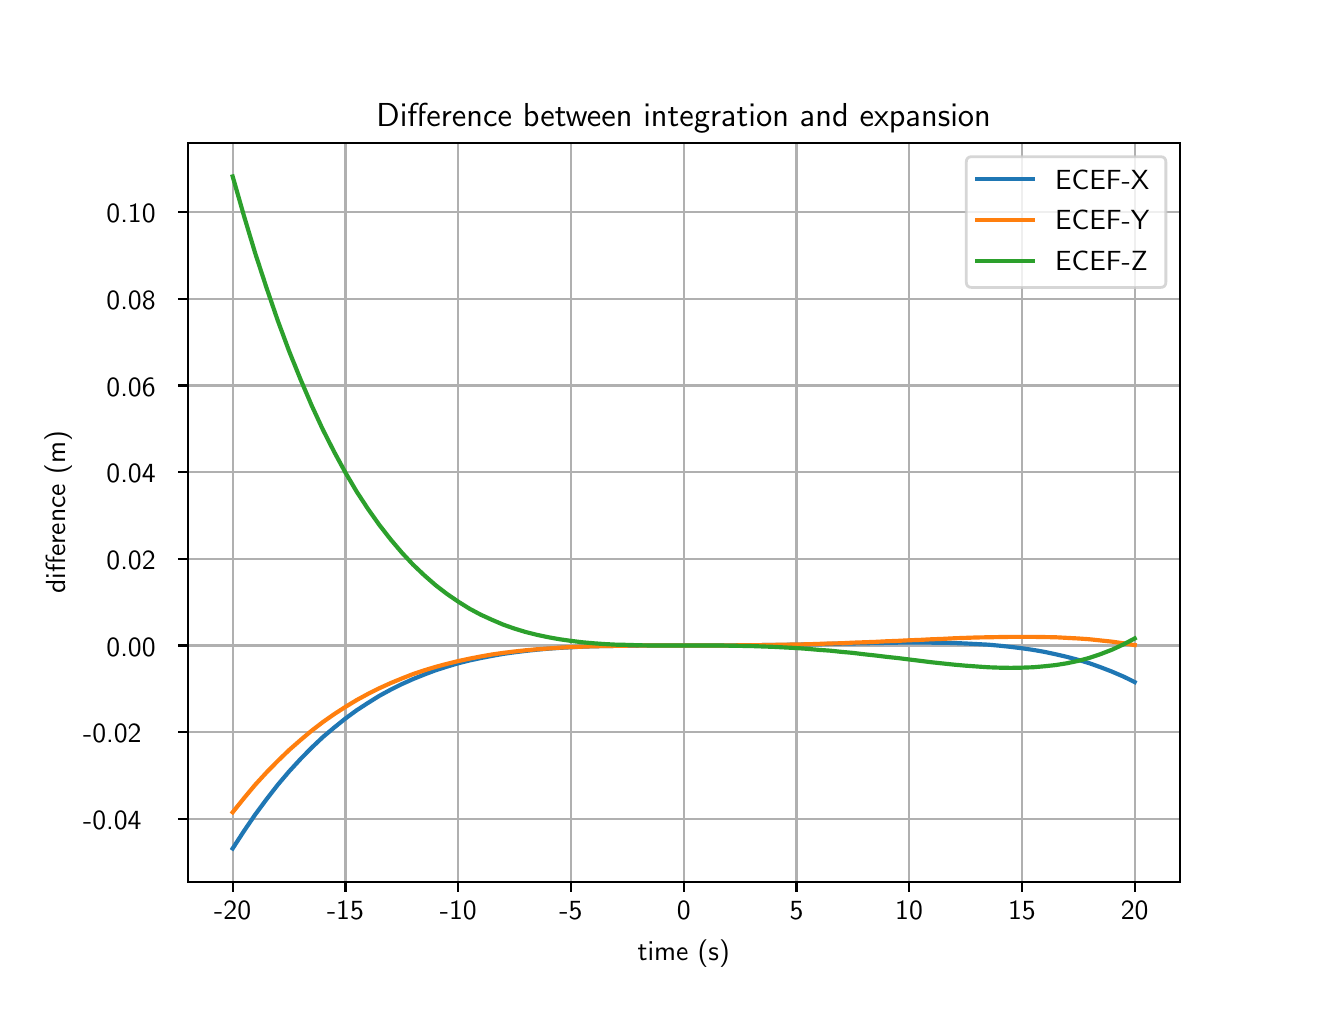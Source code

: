\begingroup%
\makeatletter%
\begin{pgfpicture}%
\pgfpathrectangle{\pgfpointorigin}{\pgfqpoint{6.4in}{4.8in}}%
\pgfusepath{use as bounding box, clip}%
\begin{pgfscope}%
\pgfsetbuttcap%
\pgfsetmiterjoin%
\definecolor{currentfill}{rgb}{1.0,1.0,1.0}%
\pgfsetfillcolor{currentfill}%
\pgfsetlinewidth{0.0pt}%
\definecolor{currentstroke}{rgb}{1.0,1.0,1.0}%
\pgfsetstrokecolor{currentstroke}%
\pgfsetdash{}{0pt}%
\pgfpathmoveto{\pgfqpoint{0.0in}{0.0in}}%
\pgfpathlineto{\pgfqpoint{6.4in}{0.0in}}%
\pgfpathlineto{\pgfqpoint{6.4in}{4.8in}}%
\pgfpathlineto{\pgfqpoint{0.0in}{4.8in}}%
\pgfpathclose%
\pgfusepath{fill}%
\end{pgfscope}%
\begin{pgfscope}%
\pgfsetbuttcap%
\pgfsetmiterjoin%
\definecolor{currentfill}{rgb}{1.0,1.0,1.0}%
\pgfsetfillcolor{currentfill}%
\pgfsetlinewidth{0.0pt}%
\definecolor{currentstroke}{rgb}{0.0,0.0,0.0}%
\pgfsetstrokecolor{currentstroke}%
\pgfsetstrokeopacity{0.0}%
\pgfsetdash{}{0pt}%
\pgfpathmoveto{\pgfqpoint{0.8in}{0.528in}}%
\pgfpathlineto{\pgfqpoint{5.76in}{0.528in}}%
\pgfpathlineto{\pgfqpoint{5.76in}{4.224in}}%
\pgfpathlineto{\pgfqpoint{0.8in}{4.224in}}%
\pgfpathclose%
\pgfusepath{fill}%
\end{pgfscope}%
\begin{pgfscope}%
\pgfpathrectangle{\pgfqpoint{0.8in}{0.528in}}{\pgfqpoint{4.96in}{3.696in}}%
\pgfusepath{clip}%
\pgfsetrectcap%
\pgfsetroundjoin%
\pgfsetlinewidth{0.803pt}%
\definecolor{currentstroke}{rgb}{0.69,0.69,0.69}%
\pgfsetstrokecolor{currentstroke}%
\pgfsetdash{}{0pt}%
\pgfpathmoveto{\pgfqpoint{1.025in}{0.528in}}%
\pgfpathlineto{\pgfqpoint{1.025in}{4.224in}}%
\pgfusepath{stroke}%
\end{pgfscope}%
\begin{pgfscope}%
\pgfsetbuttcap%
\pgfsetroundjoin%
\definecolor{currentfill}{rgb}{0.0,0.0,0.0}%
\pgfsetfillcolor{currentfill}%
\pgfsetlinewidth{0.803pt}%
\definecolor{currentstroke}{rgb}{0.0,0.0,0.0}%
\pgfsetstrokecolor{currentstroke}%
\pgfsetdash{}{0pt}%
\pgfsys@defobject{currentmarker}{\pgfqpoint{0.0in}{-0.049in}}{\pgfqpoint{0.0in}{0.0in}}{%
\pgfpathmoveto{\pgfqpoint{0.0in}{0.0in}}%
\pgfpathlineto{\pgfqpoint{0.0in}{-0.049in}}%
\pgfusepath{stroke,fill}%
}%
\begin{pgfscope}%
\pgfsys@transformshift{1.025in}{0.528in}%
\pgfsys@useobject{currentmarker}{}%
\end{pgfscope}%
\end{pgfscope}%
\begin{pgfscope}%
\definecolor{textcolor}{rgb}{0.0,0.0,0.0}%
\pgfsetstrokecolor{textcolor}%
\pgfsetfillcolor{textcolor}%
\pgftext[x=1.025in,y=0.431in,,top]{\color{textcolor}\sffamily\fontsize{10.0}{12.0}\selectfont −20}%
\end{pgfscope}%
\begin{pgfscope}%
\pgfpathrectangle{\pgfqpoint{0.8in}{0.528in}}{\pgfqpoint{4.96in}{3.696in}}%
\pgfusepath{clip}%
\pgfsetrectcap%
\pgfsetroundjoin%
\pgfsetlinewidth{0.803pt}%
\definecolor{currentstroke}{rgb}{0.69,0.69,0.69}%
\pgfsetstrokecolor{currentstroke}%
\pgfsetdash{}{0pt}%
\pgfpathmoveto{\pgfqpoint{1.589in}{0.528in}}%
\pgfpathlineto{\pgfqpoint{1.589in}{4.224in}}%
\pgfusepath{stroke}%
\end{pgfscope}%
\begin{pgfscope}%
\pgfsetbuttcap%
\pgfsetroundjoin%
\definecolor{currentfill}{rgb}{0.0,0.0,0.0}%
\pgfsetfillcolor{currentfill}%
\pgfsetlinewidth{0.803pt}%
\definecolor{currentstroke}{rgb}{0.0,0.0,0.0}%
\pgfsetstrokecolor{currentstroke}%
\pgfsetdash{}{0pt}%
\pgfsys@defobject{currentmarker}{\pgfqpoint{0.0in}{-0.049in}}{\pgfqpoint{0.0in}{0.0in}}{%
\pgfpathmoveto{\pgfqpoint{0.0in}{0.0in}}%
\pgfpathlineto{\pgfqpoint{0.0in}{-0.049in}}%
\pgfusepath{stroke,fill}%
}%
\begin{pgfscope}%
\pgfsys@transformshift{1.589in}{0.528in}%
\pgfsys@useobject{currentmarker}{}%
\end{pgfscope}%
\end{pgfscope}%
\begin{pgfscope}%
\definecolor{textcolor}{rgb}{0.0,0.0,0.0}%
\pgfsetstrokecolor{textcolor}%
\pgfsetfillcolor{textcolor}%
\pgftext[x=1.589in,y=0.431in,,top]{\color{textcolor}\sffamily\fontsize{10.0}{12.0}\selectfont −15}%
\end{pgfscope}%
\begin{pgfscope}%
\pgfpathrectangle{\pgfqpoint{0.8in}{0.528in}}{\pgfqpoint{4.96in}{3.696in}}%
\pgfusepath{clip}%
\pgfsetrectcap%
\pgfsetroundjoin%
\pgfsetlinewidth{0.803pt}%
\definecolor{currentstroke}{rgb}{0.69,0.69,0.69}%
\pgfsetstrokecolor{currentstroke}%
\pgfsetdash{}{0pt}%
\pgfpathmoveto{\pgfqpoint{2.153in}{0.528in}}%
\pgfpathlineto{\pgfqpoint{2.153in}{4.224in}}%
\pgfusepath{stroke}%
\end{pgfscope}%
\begin{pgfscope}%
\pgfsetbuttcap%
\pgfsetroundjoin%
\definecolor{currentfill}{rgb}{0.0,0.0,0.0}%
\pgfsetfillcolor{currentfill}%
\pgfsetlinewidth{0.803pt}%
\definecolor{currentstroke}{rgb}{0.0,0.0,0.0}%
\pgfsetstrokecolor{currentstroke}%
\pgfsetdash{}{0pt}%
\pgfsys@defobject{currentmarker}{\pgfqpoint{0.0in}{-0.049in}}{\pgfqpoint{0.0in}{0.0in}}{%
\pgfpathmoveto{\pgfqpoint{0.0in}{0.0in}}%
\pgfpathlineto{\pgfqpoint{0.0in}{-0.049in}}%
\pgfusepath{stroke,fill}%
}%
\begin{pgfscope}%
\pgfsys@transformshift{2.153in}{0.528in}%
\pgfsys@useobject{currentmarker}{}%
\end{pgfscope}%
\end{pgfscope}%
\begin{pgfscope}%
\definecolor{textcolor}{rgb}{0.0,0.0,0.0}%
\pgfsetstrokecolor{textcolor}%
\pgfsetfillcolor{textcolor}%
\pgftext[x=2.153in,y=0.431in,,top]{\color{textcolor}\sffamily\fontsize{10.0}{12.0}\selectfont −10}%
\end{pgfscope}%
\begin{pgfscope}%
\pgfpathrectangle{\pgfqpoint{0.8in}{0.528in}}{\pgfqpoint{4.96in}{3.696in}}%
\pgfusepath{clip}%
\pgfsetrectcap%
\pgfsetroundjoin%
\pgfsetlinewidth{0.803pt}%
\definecolor{currentstroke}{rgb}{0.69,0.69,0.69}%
\pgfsetstrokecolor{currentstroke}%
\pgfsetdash{}{0pt}%
\pgfpathmoveto{\pgfqpoint{2.716in}{0.528in}}%
\pgfpathlineto{\pgfqpoint{2.716in}{4.224in}}%
\pgfusepath{stroke}%
\end{pgfscope}%
\begin{pgfscope}%
\pgfsetbuttcap%
\pgfsetroundjoin%
\definecolor{currentfill}{rgb}{0.0,0.0,0.0}%
\pgfsetfillcolor{currentfill}%
\pgfsetlinewidth{0.803pt}%
\definecolor{currentstroke}{rgb}{0.0,0.0,0.0}%
\pgfsetstrokecolor{currentstroke}%
\pgfsetdash{}{0pt}%
\pgfsys@defobject{currentmarker}{\pgfqpoint{0.0in}{-0.049in}}{\pgfqpoint{0.0in}{0.0in}}{%
\pgfpathmoveto{\pgfqpoint{0.0in}{0.0in}}%
\pgfpathlineto{\pgfqpoint{0.0in}{-0.049in}}%
\pgfusepath{stroke,fill}%
}%
\begin{pgfscope}%
\pgfsys@transformshift{2.716in}{0.528in}%
\pgfsys@useobject{currentmarker}{}%
\end{pgfscope}%
\end{pgfscope}%
\begin{pgfscope}%
\definecolor{textcolor}{rgb}{0.0,0.0,0.0}%
\pgfsetstrokecolor{textcolor}%
\pgfsetfillcolor{textcolor}%
\pgftext[x=2.716in,y=0.431in,,top]{\color{textcolor}\sffamily\fontsize{10.0}{12.0}\selectfont −5}%
\end{pgfscope}%
\begin{pgfscope}%
\pgfpathrectangle{\pgfqpoint{0.8in}{0.528in}}{\pgfqpoint{4.96in}{3.696in}}%
\pgfusepath{clip}%
\pgfsetrectcap%
\pgfsetroundjoin%
\pgfsetlinewidth{0.803pt}%
\definecolor{currentstroke}{rgb}{0.69,0.69,0.69}%
\pgfsetstrokecolor{currentstroke}%
\pgfsetdash{}{0pt}%
\pgfpathmoveto{\pgfqpoint{3.28in}{0.528in}}%
\pgfpathlineto{\pgfqpoint{3.28in}{4.224in}}%
\pgfusepath{stroke}%
\end{pgfscope}%
\begin{pgfscope}%
\pgfsetbuttcap%
\pgfsetroundjoin%
\definecolor{currentfill}{rgb}{0.0,0.0,0.0}%
\pgfsetfillcolor{currentfill}%
\pgfsetlinewidth{0.803pt}%
\definecolor{currentstroke}{rgb}{0.0,0.0,0.0}%
\pgfsetstrokecolor{currentstroke}%
\pgfsetdash{}{0pt}%
\pgfsys@defobject{currentmarker}{\pgfqpoint{0.0in}{-0.049in}}{\pgfqpoint{0.0in}{0.0in}}{%
\pgfpathmoveto{\pgfqpoint{0.0in}{0.0in}}%
\pgfpathlineto{\pgfqpoint{0.0in}{-0.049in}}%
\pgfusepath{stroke,fill}%
}%
\begin{pgfscope}%
\pgfsys@transformshift{3.28in}{0.528in}%
\pgfsys@useobject{currentmarker}{}%
\end{pgfscope}%
\end{pgfscope}%
\begin{pgfscope}%
\definecolor{textcolor}{rgb}{0.0,0.0,0.0}%
\pgfsetstrokecolor{textcolor}%
\pgfsetfillcolor{textcolor}%
\pgftext[x=3.28in,y=0.431in,,top]{\color{textcolor}\sffamily\fontsize{10.0}{12.0}\selectfont 0}%
\end{pgfscope}%
\begin{pgfscope}%
\pgfpathrectangle{\pgfqpoint{0.8in}{0.528in}}{\pgfqpoint{4.96in}{3.696in}}%
\pgfusepath{clip}%
\pgfsetrectcap%
\pgfsetroundjoin%
\pgfsetlinewidth{0.803pt}%
\definecolor{currentstroke}{rgb}{0.69,0.69,0.69}%
\pgfsetstrokecolor{currentstroke}%
\pgfsetdash{}{0pt}%
\pgfpathmoveto{\pgfqpoint{3.844in}{0.528in}}%
\pgfpathlineto{\pgfqpoint{3.844in}{4.224in}}%
\pgfusepath{stroke}%
\end{pgfscope}%
\begin{pgfscope}%
\pgfsetbuttcap%
\pgfsetroundjoin%
\definecolor{currentfill}{rgb}{0.0,0.0,0.0}%
\pgfsetfillcolor{currentfill}%
\pgfsetlinewidth{0.803pt}%
\definecolor{currentstroke}{rgb}{0.0,0.0,0.0}%
\pgfsetstrokecolor{currentstroke}%
\pgfsetdash{}{0pt}%
\pgfsys@defobject{currentmarker}{\pgfqpoint{0.0in}{-0.049in}}{\pgfqpoint{0.0in}{0.0in}}{%
\pgfpathmoveto{\pgfqpoint{0.0in}{0.0in}}%
\pgfpathlineto{\pgfqpoint{0.0in}{-0.049in}}%
\pgfusepath{stroke,fill}%
}%
\begin{pgfscope}%
\pgfsys@transformshift{3.844in}{0.528in}%
\pgfsys@useobject{currentmarker}{}%
\end{pgfscope}%
\end{pgfscope}%
\begin{pgfscope}%
\definecolor{textcolor}{rgb}{0.0,0.0,0.0}%
\pgfsetstrokecolor{textcolor}%
\pgfsetfillcolor{textcolor}%
\pgftext[x=3.844in,y=0.431in,,top]{\color{textcolor}\sffamily\fontsize{10.0}{12.0}\selectfont 5}%
\end{pgfscope}%
\begin{pgfscope}%
\pgfpathrectangle{\pgfqpoint{0.8in}{0.528in}}{\pgfqpoint{4.96in}{3.696in}}%
\pgfusepath{clip}%
\pgfsetrectcap%
\pgfsetroundjoin%
\pgfsetlinewidth{0.803pt}%
\definecolor{currentstroke}{rgb}{0.69,0.69,0.69}%
\pgfsetstrokecolor{currentstroke}%
\pgfsetdash{}{0pt}%
\pgfpathmoveto{\pgfqpoint{4.407in}{0.528in}}%
\pgfpathlineto{\pgfqpoint{4.407in}{4.224in}}%
\pgfusepath{stroke}%
\end{pgfscope}%
\begin{pgfscope}%
\pgfsetbuttcap%
\pgfsetroundjoin%
\definecolor{currentfill}{rgb}{0.0,0.0,0.0}%
\pgfsetfillcolor{currentfill}%
\pgfsetlinewidth{0.803pt}%
\definecolor{currentstroke}{rgb}{0.0,0.0,0.0}%
\pgfsetstrokecolor{currentstroke}%
\pgfsetdash{}{0pt}%
\pgfsys@defobject{currentmarker}{\pgfqpoint{0.0in}{-0.049in}}{\pgfqpoint{0.0in}{0.0in}}{%
\pgfpathmoveto{\pgfqpoint{0.0in}{0.0in}}%
\pgfpathlineto{\pgfqpoint{0.0in}{-0.049in}}%
\pgfusepath{stroke,fill}%
}%
\begin{pgfscope}%
\pgfsys@transformshift{4.407in}{0.528in}%
\pgfsys@useobject{currentmarker}{}%
\end{pgfscope}%
\end{pgfscope}%
\begin{pgfscope}%
\definecolor{textcolor}{rgb}{0.0,0.0,0.0}%
\pgfsetstrokecolor{textcolor}%
\pgfsetfillcolor{textcolor}%
\pgftext[x=4.407in,y=0.431in,,top]{\color{textcolor}\sffamily\fontsize{10.0}{12.0}\selectfont 10}%
\end{pgfscope}%
\begin{pgfscope}%
\pgfpathrectangle{\pgfqpoint{0.8in}{0.528in}}{\pgfqpoint{4.96in}{3.696in}}%
\pgfusepath{clip}%
\pgfsetrectcap%
\pgfsetroundjoin%
\pgfsetlinewidth{0.803pt}%
\definecolor{currentstroke}{rgb}{0.69,0.69,0.69}%
\pgfsetstrokecolor{currentstroke}%
\pgfsetdash{}{0pt}%
\pgfpathmoveto{\pgfqpoint{4.971in}{0.528in}}%
\pgfpathlineto{\pgfqpoint{4.971in}{4.224in}}%
\pgfusepath{stroke}%
\end{pgfscope}%
\begin{pgfscope}%
\pgfsetbuttcap%
\pgfsetroundjoin%
\definecolor{currentfill}{rgb}{0.0,0.0,0.0}%
\pgfsetfillcolor{currentfill}%
\pgfsetlinewidth{0.803pt}%
\definecolor{currentstroke}{rgb}{0.0,0.0,0.0}%
\pgfsetstrokecolor{currentstroke}%
\pgfsetdash{}{0pt}%
\pgfsys@defobject{currentmarker}{\pgfqpoint{0.0in}{-0.049in}}{\pgfqpoint{0.0in}{0.0in}}{%
\pgfpathmoveto{\pgfqpoint{0.0in}{0.0in}}%
\pgfpathlineto{\pgfqpoint{0.0in}{-0.049in}}%
\pgfusepath{stroke,fill}%
}%
\begin{pgfscope}%
\pgfsys@transformshift{4.971in}{0.528in}%
\pgfsys@useobject{currentmarker}{}%
\end{pgfscope}%
\end{pgfscope}%
\begin{pgfscope}%
\definecolor{textcolor}{rgb}{0.0,0.0,0.0}%
\pgfsetstrokecolor{textcolor}%
\pgfsetfillcolor{textcolor}%
\pgftext[x=4.971in,y=0.431in,,top]{\color{textcolor}\sffamily\fontsize{10.0}{12.0}\selectfont 15}%
\end{pgfscope}%
\begin{pgfscope}%
\pgfpathrectangle{\pgfqpoint{0.8in}{0.528in}}{\pgfqpoint{4.96in}{3.696in}}%
\pgfusepath{clip}%
\pgfsetrectcap%
\pgfsetroundjoin%
\pgfsetlinewidth{0.803pt}%
\definecolor{currentstroke}{rgb}{0.69,0.69,0.69}%
\pgfsetstrokecolor{currentstroke}%
\pgfsetdash{}{0pt}%
\pgfpathmoveto{\pgfqpoint{5.535in}{0.528in}}%
\pgfpathlineto{\pgfqpoint{5.535in}{4.224in}}%
\pgfusepath{stroke}%
\end{pgfscope}%
\begin{pgfscope}%
\pgfsetbuttcap%
\pgfsetroundjoin%
\definecolor{currentfill}{rgb}{0.0,0.0,0.0}%
\pgfsetfillcolor{currentfill}%
\pgfsetlinewidth{0.803pt}%
\definecolor{currentstroke}{rgb}{0.0,0.0,0.0}%
\pgfsetstrokecolor{currentstroke}%
\pgfsetdash{}{0pt}%
\pgfsys@defobject{currentmarker}{\pgfqpoint{0.0in}{-0.049in}}{\pgfqpoint{0.0in}{0.0in}}{%
\pgfpathmoveto{\pgfqpoint{0.0in}{0.0in}}%
\pgfpathlineto{\pgfqpoint{0.0in}{-0.049in}}%
\pgfusepath{stroke,fill}%
}%
\begin{pgfscope}%
\pgfsys@transformshift{5.535in}{0.528in}%
\pgfsys@useobject{currentmarker}{}%
\end{pgfscope}%
\end{pgfscope}%
\begin{pgfscope}%
\definecolor{textcolor}{rgb}{0.0,0.0,0.0}%
\pgfsetstrokecolor{textcolor}%
\pgfsetfillcolor{textcolor}%
\pgftext[x=5.535in,y=0.431in,,top]{\color{textcolor}\sffamily\fontsize{10.0}{12.0}\selectfont 20}%
\end{pgfscope}%
\begin{pgfscope}%
\definecolor{textcolor}{rgb}{0.0,0.0,0.0}%
\pgfsetstrokecolor{textcolor}%
\pgfsetfillcolor{textcolor}%
\pgftext[x=3.28in,y=0.241in,,top]{\color{textcolor}\sffamily\fontsize{10.0}{12.0}\selectfont time (s)}%
\end{pgfscope}%
\begin{pgfscope}%
\pgfpathrectangle{\pgfqpoint{0.8in}{0.528in}}{\pgfqpoint{4.96in}{3.696in}}%
\pgfusepath{clip}%
\pgfsetrectcap%
\pgfsetroundjoin%
\pgfsetlinewidth{0.803pt}%
\definecolor{currentstroke}{rgb}{0.69,0.69,0.69}%
\pgfsetstrokecolor{currentstroke}%
\pgfsetdash{}{0pt}%
\pgfpathmoveto{\pgfqpoint{0.8in}{0.844in}}%
\pgfpathlineto{\pgfqpoint{5.76in}{0.844in}}%
\pgfusepath{stroke}%
\end{pgfscope}%
\begin{pgfscope}%
\pgfsetbuttcap%
\pgfsetroundjoin%
\definecolor{currentfill}{rgb}{0.0,0.0,0.0}%
\pgfsetfillcolor{currentfill}%
\pgfsetlinewidth{0.803pt}%
\definecolor{currentstroke}{rgb}{0.0,0.0,0.0}%
\pgfsetstrokecolor{currentstroke}%
\pgfsetdash{}{0pt}%
\pgfsys@defobject{currentmarker}{\pgfqpoint{-0.049in}{0.0in}}{\pgfqpoint{-0.0in}{0.0in}}{%
\pgfpathmoveto{\pgfqpoint{-0.0in}{0.0in}}%
\pgfpathlineto{\pgfqpoint{-0.049in}{0.0in}}%
\pgfusepath{stroke,fill}%
}%
\begin{pgfscope}%
\pgfsys@transformshift{0.8in}{0.844in}%
\pgfsys@useobject{currentmarker}{}%
\end{pgfscope}%
\end{pgfscope}%
\begin{pgfscope}%
\definecolor{textcolor}{rgb}{0.0,0.0,0.0}%
\pgfsetstrokecolor{textcolor}%
\pgfsetfillcolor{textcolor}%
\pgftext[x=0.277in, y=0.791in, left, base]{\color{textcolor}\sffamily\fontsize{10.0}{12.0}\selectfont −0.04}%
\end{pgfscope}%
\begin{pgfscope}%
\pgfpathrectangle{\pgfqpoint{0.8in}{0.528in}}{\pgfqpoint{4.96in}{3.696in}}%
\pgfusepath{clip}%
\pgfsetrectcap%
\pgfsetroundjoin%
\pgfsetlinewidth{0.803pt}%
\definecolor{currentstroke}{rgb}{0.69,0.69,0.69}%
\pgfsetstrokecolor{currentstroke}%
\pgfsetdash{}{0pt}%
\pgfpathmoveto{\pgfqpoint{0.8in}{1.278in}}%
\pgfpathlineto{\pgfqpoint{5.76in}{1.278in}}%
\pgfusepath{stroke}%
\end{pgfscope}%
\begin{pgfscope}%
\pgfsetbuttcap%
\pgfsetroundjoin%
\definecolor{currentfill}{rgb}{0.0,0.0,0.0}%
\pgfsetfillcolor{currentfill}%
\pgfsetlinewidth{0.803pt}%
\definecolor{currentstroke}{rgb}{0.0,0.0,0.0}%
\pgfsetstrokecolor{currentstroke}%
\pgfsetdash{}{0pt}%
\pgfsys@defobject{currentmarker}{\pgfqpoint{-0.049in}{0.0in}}{\pgfqpoint{-0.0in}{0.0in}}{%
\pgfpathmoveto{\pgfqpoint{-0.0in}{0.0in}}%
\pgfpathlineto{\pgfqpoint{-0.049in}{0.0in}}%
\pgfusepath{stroke,fill}%
}%
\begin{pgfscope}%
\pgfsys@transformshift{0.8in}{1.278in}%
\pgfsys@useobject{currentmarker}{}%
\end{pgfscope}%
\end{pgfscope}%
\begin{pgfscope}%
\definecolor{textcolor}{rgb}{0.0,0.0,0.0}%
\pgfsetstrokecolor{textcolor}%
\pgfsetfillcolor{textcolor}%
\pgftext[x=0.277in, y=1.225in, left, base]{\color{textcolor}\sffamily\fontsize{10.0}{12.0}\selectfont −0.02}%
\end{pgfscope}%
\begin{pgfscope}%
\pgfpathrectangle{\pgfqpoint{0.8in}{0.528in}}{\pgfqpoint{4.96in}{3.696in}}%
\pgfusepath{clip}%
\pgfsetrectcap%
\pgfsetroundjoin%
\pgfsetlinewidth{0.803pt}%
\definecolor{currentstroke}{rgb}{0.69,0.69,0.69}%
\pgfsetstrokecolor{currentstroke}%
\pgfsetdash{}{0pt}%
\pgfpathmoveto{\pgfqpoint{0.8in}{1.711in}}%
\pgfpathlineto{\pgfqpoint{5.76in}{1.711in}}%
\pgfusepath{stroke}%
\end{pgfscope}%
\begin{pgfscope}%
\pgfsetbuttcap%
\pgfsetroundjoin%
\definecolor{currentfill}{rgb}{0.0,0.0,0.0}%
\pgfsetfillcolor{currentfill}%
\pgfsetlinewidth{0.803pt}%
\definecolor{currentstroke}{rgb}{0.0,0.0,0.0}%
\pgfsetstrokecolor{currentstroke}%
\pgfsetdash{}{0pt}%
\pgfsys@defobject{currentmarker}{\pgfqpoint{-0.049in}{0.0in}}{\pgfqpoint{-0.0in}{0.0in}}{%
\pgfpathmoveto{\pgfqpoint{-0.0in}{0.0in}}%
\pgfpathlineto{\pgfqpoint{-0.049in}{0.0in}}%
\pgfusepath{stroke,fill}%
}%
\begin{pgfscope}%
\pgfsys@transformshift{0.8in}{1.711in}%
\pgfsys@useobject{currentmarker}{}%
\end{pgfscope}%
\end{pgfscope}%
\begin{pgfscope}%
\definecolor{textcolor}{rgb}{0.0,0.0,0.0}%
\pgfsetstrokecolor{textcolor}%
\pgfsetfillcolor{textcolor}%
\pgftext[x=0.394in, y=1.658in, left, base]{\color{textcolor}\sffamily\fontsize{10.0}{12.0}\selectfont 0.00}%
\end{pgfscope}%
\begin{pgfscope}%
\pgfpathrectangle{\pgfqpoint{0.8in}{0.528in}}{\pgfqpoint{4.96in}{3.696in}}%
\pgfusepath{clip}%
\pgfsetrectcap%
\pgfsetroundjoin%
\pgfsetlinewidth{0.803pt}%
\definecolor{currentstroke}{rgb}{0.69,0.69,0.69}%
\pgfsetstrokecolor{currentstroke}%
\pgfsetdash{}{0pt}%
\pgfpathmoveto{\pgfqpoint{0.8in}{2.144in}}%
\pgfpathlineto{\pgfqpoint{5.76in}{2.144in}}%
\pgfusepath{stroke}%
\end{pgfscope}%
\begin{pgfscope}%
\pgfsetbuttcap%
\pgfsetroundjoin%
\definecolor{currentfill}{rgb}{0.0,0.0,0.0}%
\pgfsetfillcolor{currentfill}%
\pgfsetlinewidth{0.803pt}%
\definecolor{currentstroke}{rgb}{0.0,0.0,0.0}%
\pgfsetstrokecolor{currentstroke}%
\pgfsetdash{}{0pt}%
\pgfsys@defobject{currentmarker}{\pgfqpoint{-0.049in}{0.0in}}{\pgfqpoint{-0.0in}{0.0in}}{%
\pgfpathmoveto{\pgfqpoint{-0.0in}{0.0in}}%
\pgfpathlineto{\pgfqpoint{-0.049in}{0.0in}}%
\pgfusepath{stroke,fill}%
}%
\begin{pgfscope}%
\pgfsys@transformshift{0.8in}{2.144in}%
\pgfsys@useobject{currentmarker}{}%
\end{pgfscope}%
\end{pgfscope}%
\begin{pgfscope}%
\definecolor{textcolor}{rgb}{0.0,0.0,0.0}%
\pgfsetstrokecolor{textcolor}%
\pgfsetfillcolor{textcolor}%
\pgftext[x=0.394in, y=2.092in, left, base]{\color{textcolor}\sffamily\fontsize{10.0}{12.0}\selectfont 0.02}%
\end{pgfscope}%
\begin{pgfscope}%
\pgfpathrectangle{\pgfqpoint{0.8in}{0.528in}}{\pgfqpoint{4.96in}{3.696in}}%
\pgfusepath{clip}%
\pgfsetrectcap%
\pgfsetroundjoin%
\pgfsetlinewidth{0.803pt}%
\definecolor{currentstroke}{rgb}{0.69,0.69,0.69}%
\pgfsetstrokecolor{currentstroke}%
\pgfsetdash{}{0pt}%
\pgfpathmoveto{\pgfqpoint{0.8in}{2.578in}}%
\pgfpathlineto{\pgfqpoint{5.76in}{2.578in}}%
\pgfusepath{stroke}%
\end{pgfscope}%
\begin{pgfscope}%
\pgfsetbuttcap%
\pgfsetroundjoin%
\definecolor{currentfill}{rgb}{0.0,0.0,0.0}%
\pgfsetfillcolor{currentfill}%
\pgfsetlinewidth{0.803pt}%
\definecolor{currentstroke}{rgb}{0.0,0.0,0.0}%
\pgfsetstrokecolor{currentstroke}%
\pgfsetdash{}{0pt}%
\pgfsys@defobject{currentmarker}{\pgfqpoint{-0.049in}{0.0in}}{\pgfqpoint{-0.0in}{0.0in}}{%
\pgfpathmoveto{\pgfqpoint{-0.0in}{0.0in}}%
\pgfpathlineto{\pgfqpoint{-0.049in}{0.0in}}%
\pgfusepath{stroke,fill}%
}%
\begin{pgfscope}%
\pgfsys@transformshift{0.8in}{2.578in}%
\pgfsys@useobject{currentmarker}{}%
\end{pgfscope}%
\end{pgfscope}%
\begin{pgfscope}%
\definecolor{textcolor}{rgb}{0.0,0.0,0.0}%
\pgfsetstrokecolor{textcolor}%
\pgfsetfillcolor{textcolor}%
\pgftext[x=0.394in, y=2.525in, left, base]{\color{textcolor}\sffamily\fontsize{10.0}{12.0}\selectfont 0.04}%
\end{pgfscope}%
\begin{pgfscope}%
\pgfpathrectangle{\pgfqpoint{0.8in}{0.528in}}{\pgfqpoint{4.96in}{3.696in}}%
\pgfusepath{clip}%
\pgfsetrectcap%
\pgfsetroundjoin%
\pgfsetlinewidth{0.803pt}%
\definecolor{currentstroke}{rgb}{0.69,0.69,0.69}%
\pgfsetstrokecolor{currentstroke}%
\pgfsetdash{}{0pt}%
\pgfpathmoveto{\pgfqpoint{0.8in}{3.011in}}%
\pgfpathlineto{\pgfqpoint{5.76in}{3.011in}}%
\pgfusepath{stroke}%
\end{pgfscope}%
\begin{pgfscope}%
\pgfsetbuttcap%
\pgfsetroundjoin%
\definecolor{currentfill}{rgb}{0.0,0.0,0.0}%
\pgfsetfillcolor{currentfill}%
\pgfsetlinewidth{0.803pt}%
\definecolor{currentstroke}{rgb}{0.0,0.0,0.0}%
\pgfsetstrokecolor{currentstroke}%
\pgfsetdash{}{0pt}%
\pgfsys@defobject{currentmarker}{\pgfqpoint{-0.049in}{0.0in}}{\pgfqpoint{-0.0in}{0.0in}}{%
\pgfpathmoveto{\pgfqpoint{-0.0in}{0.0in}}%
\pgfpathlineto{\pgfqpoint{-0.049in}{0.0in}}%
\pgfusepath{stroke,fill}%
}%
\begin{pgfscope}%
\pgfsys@transformshift{0.8in}{3.011in}%
\pgfsys@useobject{currentmarker}{}%
\end{pgfscope}%
\end{pgfscope}%
\begin{pgfscope}%
\definecolor{textcolor}{rgb}{0.0,0.0,0.0}%
\pgfsetstrokecolor{textcolor}%
\pgfsetfillcolor{textcolor}%
\pgftext[x=0.394in, y=2.958in, left, base]{\color{textcolor}\sffamily\fontsize{10.0}{12.0}\selectfont 0.06}%
\end{pgfscope}%
\begin{pgfscope}%
\pgfpathrectangle{\pgfqpoint{0.8in}{0.528in}}{\pgfqpoint{4.96in}{3.696in}}%
\pgfusepath{clip}%
\pgfsetrectcap%
\pgfsetroundjoin%
\pgfsetlinewidth{0.803pt}%
\definecolor{currentstroke}{rgb}{0.69,0.69,0.69}%
\pgfsetstrokecolor{currentstroke}%
\pgfsetdash{}{0pt}%
\pgfpathmoveto{\pgfqpoint{0.8in}{3.445in}}%
\pgfpathlineto{\pgfqpoint{5.76in}{3.445in}}%
\pgfusepath{stroke}%
\end{pgfscope}%
\begin{pgfscope}%
\pgfsetbuttcap%
\pgfsetroundjoin%
\definecolor{currentfill}{rgb}{0.0,0.0,0.0}%
\pgfsetfillcolor{currentfill}%
\pgfsetlinewidth{0.803pt}%
\definecolor{currentstroke}{rgb}{0.0,0.0,0.0}%
\pgfsetstrokecolor{currentstroke}%
\pgfsetdash{}{0pt}%
\pgfsys@defobject{currentmarker}{\pgfqpoint{-0.049in}{0.0in}}{\pgfqpoint{-0.0in}{0.0in}}{%
\pgfpathmoveto{\pgfqpoint{-0.0in}{0.0in}}%
\pgfpathlineto{\pgfqpoint{-0.049in}{0.0in}}%
\pgfusepath{stroke,fill}%
}%
\begin{pgfscope}%
\pgfsys@transformshift{0.8in}{3.445in}%
\pgfsys@useobject{currentmarker}{}%
\end{pgfscope}%
\end{pgfscope}%
\begin{pgfscope}%
\definecolor{textcolor}{rgb}{0.0,0.0,0.0}%
\pgfsetstrokecolor{textcolor}%
\pgfsetfillcolor{textcolor}%
\pgftext[x=0.394in, y=3.392in, left, base]{\color{textcolor}\sffamily\fontsize{10.0}{12.0}\selectfont 0.08}%
\end{pgfscope}%
\begin{pgfscope}%
\pgfpathrectangle{\pgfqpoint{0.8in}{0.528in}}{\pgfqpoint{4.96in}{3.696in}}%
\pgfusepath{clip}%
\pgfsetrectcap%
\pgfsetroundjoin%
\pgfsetlinewidth{0.803pt}%
\definecolor{currentstroke}{rgb}{0.69,0.69,0.69}%
\pgfsetstrokecolor{currentstroke}%
\pgfsetdash{}{0pt}%
\pgfpathmoveto{\pgfqpoint{0.8in}{3.878in}}%
\pgfpathlineto{\pgfqpoint{5.76in}{3.878in}}%
\pgfusepath{stroke}%
\end{pgfscope}%
\begin{pgfscope}%
\pgfsetbuttcap%
\pgfsetroundjoin%
\definecolor{currentfill}{rgb}{0.0,0.0,0.0}%
\pgfsetfillcolor{currentfill}%
\pgfsetlinewidth{0.803pt}%
\definecolor{currentstroke}{rgb}{0.0,0.0,0.0}%
\pgfsetstrokecolor{currentstroke}%
\pgfsetdash{}{0pt}%
\pgfsys@defobject{currentmarker}{\pgfqpoint{-0.049in}{0.0in}}{\pgfqpoint{-0.0in}{0.0in}}{%
\pgfpathmoveto{\pgfqpoint{-0.0in}{0.0in}}%
\pgfpathlineto{\pgfqpoint{-0.049in}{0.0in}}%
\pgfusepath{stroke,fill}%
}%
\begin{pgfscope}%
\pgfsys@transformshift{0.8in}{3.878in}%
\pgfsys@useobject{currentmarker}{}%
\end{pgfscope}%
\end{pgfscope}%
\begin{pgfscope}%
\definecolor{textcolor}{rgb}{0.0,0.0,0.0}%
\pgfsetstrokecolor{textcolor}%
\pgfsetfillcolor{textcolor}%
\pgftext[x=0.394in, y=3.825in, left, base]{\color{textcolor}\sffamily\fontsize{10.0}{12.0}\selectfont 0.10}%
\end{pgfscope}%
\begin{pgfscope}%
\definecolor{textcolor}{rgb}{0.0,0.0,0.0}%
\pgfsetstrokecolor{textcolor}%
\pgfsetfillcolor{textcolor}%
\pgftext[x=0.222in,y=2.376in,,bottom,rotate=90.0]{\color{textcolor}\sffamily\fontsize{10.0}{12.0}\selectfont difference (m)}%
\end{pgfscope}%
\begin{pgfscope}%
\pgfpathrectangle{\pgfqpoint{0.8in}{0.528in}}{\pgfqpoint{4.96in}{3.696in}}%
\pgfusepath{clip}%
\pgfsetrectcap%
\pgfsetroundjoin%
\pgfsetlinewidth{1.506pt}%
\definecolor{currentstroke}{rgb}{0.122,0.467,0.706}%
\pgfsetstrokecolor{currentstroke}%
\pgfsetdash{}{0pt}%
\pgfpathmoveto{\pgfqpoint{1.025in}{0.696in}}%
\pgfpathlineto{\pgfqpoint{1.082in}{0.784in}}%
\pgfpathlineto{\pgfqpoint{1.138in}{0.866in}}%
\pgfpathlineto{\pgfqpoint{1.195in}{0.943in}}%
\pgfpathlineto{\pgfqpoint{1.251in}{1.015in}}%
\pgfpathlineto{\pgfqpoint{1.307in}{1.081in}}%
\pgfpathlineto{\pgfqpoint{1.364in}{1.143in}}%
\pgfpathlineto{\pgfqpoint{1.42in}{1.2in}}%
\pgfpathlineto{\pgfqpoint{1.476in}{1.253in}}%
\pgfpathlineto{\pgfqpoint{1.533in}{1.301in}}%
\pgfpathlineto{\pgfqpoint{1.589in}{1.346in}}%
\pgfpathlineto{\pgfqpoint{1.645in}{1.387in}}%
\pgfpathlineto{\pgfqpoint{1.702in}{1.424in}}%
\pgfpathlineto{\pgfqpoint{1.758in}{1.459in}}%
\pgfpathlineto{\pgfqpoint{1.815in}{1.49in}}%
\pgfpathlineto{\pgfqpoint{1.871in}{1.518in}}%
\pgfpathlineto{\pgfqpoint{1.927in}{1.543in}}%
\pgfpathlineto{\pgfqpoint{1.984in}{1.566in}}%
\pgfpathlineto{\pgfqpoint{2.04in}{1.587in}}%
\pgfpathlineto{\pgfqpoint{2.096in}{1.605in}}%
\pgfpathlineto{\pgfqpoint{2.153in}{1.622in}}%
\pgfpathlineto{\pgfqpoint{2.209in}{1.636in}}%
\pgfpathlineto{\pgfqpoint{2.265in}{1.648in}}%
\pgfpathlineto{\pgfqpoint{2.322in}{1.659in}}%
\pgfpathlineto{\pgfqpoint{2.378in}{1.669in}}%
\pgfpathlineto{\pgfqpoint{2.435in}{1.677in}}%
\pgfpathlineto{\pgfqpoint{2.491in}{1.684in}}%
\pgfpathlineto{\pgfqpoint{2.547in}{1.69in}}%
\pgfpathlineto{\pgfqpoint{2.604in}{1.695in}}%
\pgfpathlineto{\pgfqpoint{2.66in}{1.699in}}%
\pgfpathlineto{\pgfqpoint{2.716in}{1.702in}}%
\pgfpathlineto{\pgfqpoint{2.773in}{1.705in}}%
\pgfpathlineto{\pgfqpoint{2.829in}{1.707in}}%
\pgfpathlineto{\pgfqpoint{2.885in}{1.708in}}%
\pgfpathlineto{\pgfqpoint{2.942in}{1.709in}}%
\pgfpathlineto{\pgfqpoint{2.998in}{1.71in}}%
\pgfpathlineto{\pgfqpoint{3.055in}{1.71in}}%
\pgfpathlineto{\pgfqpoint{3.111in}{1.711in}}%
\pgfpathlineto{\pgfqpoint{3.167in}{1.711in}}%
\pgfpathlineto{\pgfqpoint{3.224in}{1.711in}}%
\pgfpathlineto{\pgfqpoint{3.28in}{1.711in}}%
\pgfpathlineto{\pgfqpoint{3.336in}{1.711in}}%
\pgfpathlineto{\pgfqpoint{3.393in}{1.711in}}%
\pgfpathlineto{\pgfqpoint{3.449in}{1.711in}}%
\pgfpathlineto{\pgfqpoint{3.505in}{1.711in}}%
\pgfpathlineto{\pgfqpoint{3.562in}{1.712in}}%
\pgfpathlineto{\pgfqpoint{3.618in}{1.712in}}%
\pgfpathlineto{\pgfqpoint{3.675in}{1.713in}}%
\pgfpathlineto{\pgfqpoint{3.731in}{1.713in}}%
\pgfpathlineto{\pgfqpoint{3.787in}{1.714in}}%
\pgfpathlineto{\pgfqpoint{3.844in}{1.715in}}%
\pgfpathlineto{\pgfqpoint{3.9in}{1.716in}}%
\pgfpathlineto{\pgfqpoint{3.956in}{1.717in}}%
\pgfpathlineto{\pgfqpoint{4.013in}{1.719in}}%
\pgfpathlineto{\pgfqpoint{4.069in}{1.72in}}%
\pgfpathlineto{\pgfqpoint{4.125in}{1.721in}}%
\pgfpathlineto{\pgfqpoint{4.182in}{1.722in}}%
\pgfpathlineto{\pgfqpoint{4.238in}{1.723in}}%
\pgfpathlineto{\pgfqpoint{4.295in}{1.724in}}%
\pgfpathlineto{\pgfqpoint{4.351in}{1.725in}}%
\pgfpathlineto{\pgfqpoint{4.407in}{1.726in}}%
\pgfpathlineto{\pgfqpoint{4.464in}{1.726in}}%
\pgfpathlineto{\pgfqpoint{4.52in}{1.725in}}%
\pgfpathlineto{\pgfqpoint{4.576in}{1.725in}}%
\pgfpathlineto{\pgfqpoint{4.633in}{1.723in}}%
\pgfpathlineto{\pgfqpoint{4.689in}{1.721in}}%
\pgfpathlineto{\pgfqpoint{4.745in}{1.718in}}%
\pgfpathlineto{\pgfqpoint{4.802in}{1.715in}}%
\pgfpathlineto{\pgfqpoint{4.858in}{1.71in}}%
\pgfpathlineto{\pgfqpoint{4.915in}{1.704in}}%
\pgfpathlineto{\pgfqpoint{4.971in}{1.697in}}%
\pgfpathlineto{\pgfqpoint{5.027in}{1.689in}}%
\pgfpathlineto{\pgfqpoint{5.084in}{1.679in}}%
\pgfpathlineto{\pgfqpoint{5.14in}{1.667in}}%
\pgfpathlineto{\pgfqpoint{5.196in}{1.654in}}%
\pgfpathlineto{\pgfqpoint{5.253in}{1.639in}}%
\pgfpathlineto{\pgfqpoint{5.309in}{1.622in}}%
\pgfpathlineto{\pgfqpoint{5.365in}{1.602in}}%
\pgfpathlineto{\pgfqpoint{5.422in}{1.58in}}%
\pgfpathlineto{\pgfqpoint{5.478in}{1.556in}}%
\pgfpathlineto{\pgfqpoint{5.535in}{1.528in}}%
\pgfusepath{stroke}%
\end{pgfscope}%
\begin{pgfscope}%
\pgfpathrectangle{\pgfqpoint{0.8in}{0.528in}}{\pgfqpoint{4.96in}{3.696in}}%
\pgfusepath{clip}%
\pgfsetrectcap%
\pgfsetroundjoin%
\pgfsetlinewidth{1.506pt}%
\definecolor{currentstroke}{rgb}{1.0,0.498,0.055}%
\pgfsetstrokecolor{currentstroke}%
\pgfsetdash{}{0pt}%
\pgfpathmoveto{\pgfqpoint{1.025in}{0.877in}}%
\pgfpathlineto{\pgfqpoint{1.082in}{0.948in}}%
\pgfpathlineto{\pgfqpoint{1.138in}{1.015in}}%
\pgfpathlineto{\pgfqpoint{1.195in}{1.077in}}%
\pgfpathlineto{\pgfqpoint{1.251in}{1.134in}}%
\pgfpathlineto{\pgfqpoint{1.307in}{1.188in}}%
\pgfpathlineto{\pgfqpoint{1.364in}{1.238in}}%
\pgfpathlineto{\pgfqpoint{1.42in}{1.285in}}%
\pgfpathlineto{\pgfqpoint{1.476in}{1.328in}}%
\pgfpathlineto{\pgfqpoint{1.533in}{1.368in}}%
\pgfpathlineto{\pgfqpoint{1.589in}{1.404in}}%
\pgfpathlineto{\pgfqpoint{1.645in}{1.438in}}%
\pgfpathlineto{\pgfqpoint{1.702in}{1.469in}}%
\pgfpathlineto{\pgfqpoint{1.758in}{1.497in}}%
\pgfpathlineto{\pgfqpoint{1.815in}{1.523in}}%
\pgfpathlineto{\pgfqpoint{1.871in}{1.546in}}%
\pgfpathlineto{\pgfqpoint{1.927in}{1.568in}}%
\pgfpathlineto{\pgfqpoint{1.984in}{1.587in}}%
\pgfpathlineto{\pgfqpoint{2.04in}{1.604in}}%
\pgfpathlineto{\pgfqpoint{2.096in}{1.619in}}%
\pgfpathlineto{\pgfqpoint{2.153in}{1.633in}}%
\pgfpathlineto{\pgfqpoint{2.209in}{1.645in}}%
\pgfpathlineto{\pgfqpoint{2.265in}{1.656in}}%
\pgfpathlineto{\pgfqpoint{2.322in}{1.666in}}%
\pgfpathlineto{\pgfqpoint{2.378in}{1.674in}}%
\pgfpathlineto{\pgfqpoint{2.435in}{1.681in}}%
\pgfpathlineto{\pgfqpoint{2.491in}{1.687in}}%
\pgfpathlineto{\pgfqpoint{2.547in}{1.692in}}%
\pgfpathlineto{\pgfqpoint{2.604in}{1.696in}}%
\pgfpathlineto{\pgfqpoint{2.66in}{1.7in}}%
\pgfpathlineto{\pgfqpoint{2.716in}{1.703in}}%
\pgfpathlineto{\pgfqpoint{2.773in}{1.705in}}%
\pgfpathlineto{\pgfqpoint{2.829in}{1.707in}}%
\pgfpathlineto{\pgfqpoint{2.885in}{1.708in}}%
\pgfpathlineto{\pgfqpoint{2.942in}{1.709in}}%
\pgfpathlineto{\pgfqpoint{2.998in}{1.71in}}%
\pgfpathlineto{\pgfqpoint{3.055in}{1.711in}}%
\pgfpathlineto{\pgfqpoint{3.111in}{1.711in}}%
\pgfpathlineto{\pgfqpoint{3.167in}{1.711in}}%
\pgfpathlineto{\pgfqpoint{3.224in}{1.711in}}%
\pgfpathlineto{\pgfqpoint{3.28in}{1.711in}}%
\pgfpathlineto{\pgfqpoint{3.336in}{1.711in}}%
\pgfpathlineto{\pgfqpoint{3.393in}{1.711in}}%
\pgfpathlineto{\pgfqpoint{3.449in}{1.711in}}%
\pgfpathlineto{\pgfqpoint{3.505in}{1.711in}}%
\pgfpathlineto{\pgfqpoint{3.562in}{1.712in}}%
\pgfpathlineto{\pgfqpoint{3.618in}{1.712in}}%
\pgfpathlineto{\pgfqpoint{3.675in}{1.713in}}%
\pgfpathlineto{\pgfqpoint{3.731in}{1.714in}}%
\pgfpathlineto{\pgfqpoint{3.787in}{1.715in}}%
\pgfpathlineto{\pgfqpoint{3.844in}{1.716in}}%
\pgfpathlineto{\pgfqpoint{3.9in}{1.717in}}%
\pgfpathlineto{\pgfqpoint{3.956in}{1.719in}}%
\pgfpathlineto{\pgfqpoint{4.013in}{1.721in}}%
\pgfpathlineto{\pgfqpoint{4.069in}{1.722in}}%
\pgfpathlineto{\pgfqpoint{4.125in}{1.725in}}%
\pgfpathlineto{\pgfqpoint{4.182in}{1.727in}}%
\pgfpathlineto{\pgfqpoint{4.238in}{1.729in}}%
\pgfpathlineto{\pgfqpoint{4.295in}{1.732in}}%
\pgfpathlineto{\pgfqpoint{4.351in}{1.734in}}%
\pgfpathlineto{\pgfqpoint{4.407in}{1.737in}}%
\pgfpathlineto{\pgfqpoint{4.464in}{1.739in}}%
\pgfpathlineto{\pgfqpoint{4.52in}{1.742in}}%
\pgfpathlineto{\pgfqpoint{4.576in}{1.744in}}%
\pgfpathlineto{\pgfqpoint{4.633in}{1.747in}}%
\pgfpathlineto{\pgfqpoint{4.689in}{1.749in}}%
\pgfpathlineto{\pgfqpoint{4.745in}{1.751in}}%
\pgfpathlineto{\pgfqpoint{4.802in}{1.752in}}%
\pgfpathlineto{\pgfqpoint{4.858in}{1.753in}}%
\pgfpathlineto{\pgfqpoint{4.915in}{1.754in}}%
\pgfpathlineto{\pgfqpoint{4.971in}{1.754in}}%
\pgfpathlineto{\pgfqpoint{5.027in}{1.754in}}%
\pgfpathlineto{\pgfqpoint{5.084in}{1.753in}}%
\pgfpathlineto{\pgfqpoint{5.14in}{1.752in}}%
\pgfpathlineto{\pgfqpoint{5.196in}{1.749in}}%
\pgfpathlineto{\pgfqpoint{5.253in}{1.746in}}%
\pgfpathlineto{\pgfqpoint{5.309in}{1.742in}}%
\pgfpathlineto{\pgfqpoint{5.365in}{1.736in}}%
\pgfpathlineto{\pgfqpoint{5.422in}{1.73in}}%
\pgfpathlineto{\pgfqpoint{5.478in}{1.722in}}%
\pgfpathlineto{\pgfqpoint{5.535in}{1.713in}}%
\pgfusepath{stroke}%
\end{pgfscope}%
\begin{pgfscope}%
\pgfpathrectangle{\pgfqpoint{0.8in}{0.528in}}{\pgfqpoint{4.96in}{3.696in}}%
\pgfusepath{clip}%
\pgfsetrectcap%
\pgfsetroundjoin%
\pgfsetlinewidth{1.506pt}%
\definecolor{currentstroke}{rgb}{0.173,0.627,0.173}%
\pgfsetstrokecolor{currentstroke}%
\pgfsetdash{}{0pt}%
\pgfpathmoveto{\pgfqpoint{1.025in}{4.056in}}%
\pgfpathlineto{\pgfqpoint{1.082in}{3.857in}}%
\pgfpathlineto{\pgfqpoint{1.138in}{3.671in}}%
\pgfpathlineto{\pgfqpoint{1.195in}{3.497in}}%
\pgfpathlineto{\pgfqpoint{1.251in}{3.334in}}%
\pgfpathlineto{\pgfqpoint{1.307in}{3.183in}}%
\pgfpathlineto{\pgfqpoint{1.364in}{3.042in}}%
\pgfpathlineto{\pgfqpoint{1.42in}{2.911in}}%
\pgfpathlineto{\pgfqpoint{1.476in}{2.79in}}%
\pgfpathlineto{\pgfqpoint{1.533in}{2.678in}}%
\pgfpathlineto{\pgfqpoint{1.589in}{2.575in}}%
\pgfpathlineto{\pgfqpoint{1.645in}{2.48in}}%
\pgfpathlineto{\pgfqpoint{1.702in}{2.393in}}%
\pgfpathlineto{\pgfqpoint{1.758in}{2.314in}}%
\pgfpathlineto{\pgfqpoint{1.815in}{2.241in}}%
\pgfpathlineto{\pgfqpoint{1.871in}{2.175in}}%
\pgfpathlineto{\pgfqpoint{1.927in}{2.115in}}%
\pgfpathlineto{\pgfqpoint{1.984in}{2.061in}}%
\pgfpathlineto{\pgfqpoint{2.04in}{2.012in}}%
\pgfpathlineto{\pgfqpoint{2.096in}{1.969in}}%
\pgfpathlineto{\pgfqpoint{2.153in}{1.93in}}%
\pgfpathlineto{\pgfqpoint{2.209in}{1.895in}}%
\pgfpathlineto{\pgfqpoint{2.265in}{1.865in}}%
\pgfpathlineto{\pgfqpoint{2.322in}{1.839in}}%
\pgfpathlineto{\pgfqpoint{2.378in}{1.815in}}%
\pgfpathlineto{\pgfqpoint{2.435in}{1.795in}}%
\pgfpathlineto{\pgfqpoint{2.491in}{1.778in}}%
\pgfpathlineto{\pgfqpoint{2.547in}{1.764in}}%
\pgfpathlineto{\pgfqpoint{2.604in}{1.752in}}%
\pgfpathlineto{\pgfqpoint{2.66in}{1.742in}}%
\pgfpathlineto{\pgfqpoint{2.716in}{1.734in}}%
\pgfpathlineto{\pgfqpoint{2.773in}{1.727in}}%
\pgfpathlineto{\pgfqpoint{2.829in}{1.722in}}%
\pgfpathlineto{\pgfqpoint{2.885in}{1.718in}}%
\pgfpathlineto{\pgfqpoint{2.942in}{1.715in}}%
\pgfpathlineto{\pgfqpoint{2.998in}{1.714in}}%
\pgfpathlineto{\pgfqpoint{3.055in}{1.712in}}%
\pgfpathlineto{\pgfqpoint{3.111in}{1.711in}}%
\pgfpathlineto{\pgfqpoint{3.167in}{1.711in}}%
\pgfpathlineto{\pgfqpoint{3.224in}{1.711in}}%
\pgfpathlineto{\pgfqpoint{3.28in}{1.711in}}%
\pgfpathlineto{\pgfqpoint{3.336in}{1.711in}}%
\pgfpathlineto{\pgfqpoint{3.393in}{1.711in}}%
\pgfpathlineto{\pgfqpoint{3.449in}{1.711in}}%
\pgfpathlineto{\pgfqpoint{3.505in}{1.71in}}%
\pgfpathlineto{\pgfqpoint{3.562in}{1.709in}}%
\pgfpathlineto{\pgfqpoint{3.618in}{1.708in}}%
\pgfpathlineto{\pgfqpoint{3.675in}{1.706in}}%
\pgfpathlineto{\pgfqpoint{3.731in}{1.704in}}%
\pgfpathlineto{\pgfqpoint{3.787in}{1.701in}}%
\pgfpathlineto{\pgfqpoint{3.844in}{1.698in}}%
\pgfpathlineto{\pgfqpoint{3.9in}{1.694in}}%
\pgfpathlineto{\pgfqpoint{3.956in}{1.689in}}%
\pgfpathlineto{\pgfqpoint{4.013in}{1.685in}}%
\pgfpathlineto{\pgfqpoint{4.069in}{1.679in}}%
\pgfpathlineto{\pgfqpoint{4.125in}{1.674in}}%
\pgfpathlineto{\pgfqpoint{4.182in}{1.667in}}%
\pgfpathlineto{\pgfqpoint{4.238in}{1.661in}}%
\pgfpathlineto{\pgfqpoint{4.295in}{1.654in}}%
\pgfpathlineto{\pgfqpoint{4.351in}{1.648in}}%
\pgfpathlineto{\pgfqpoint{4.407in}{1.641in}}%
\pgfpathlineto{\pgfqpoint{4.464in}{1.634in}}%
\pgfpathlineto{\pgfqpoint{4.52in}{1.627in}}%
\pgfpathlineto{\pgfqpoint{4.576in}{1.621in}}%
\pgfpathlineto{\pgfqpoint{4.633in}{1.615in}}%
\pgfpathlineto{\pgfqpoint{4.689in}{1.61in}}%
\pgfpathlineto{\pgfqpoint{4.745in}{1.606in}}%
\pgfpathlineto{\pgfqpoint{4.802in}{1.602in}}%
\pgfpathlineto{\pgfqpoint{4.858in}{1.6in}}%
\pgfpathlineto{\pgfqpoint{4.915in}{1.599in}}%
\pgfpathlineto{\pgfqpoint{4.971in}{1.6in}}%
\pgfpathlineto{\pgfqpoint{5.027in}{1.602in}}%
\pgfpathlineto{\pgfqpoint{5.084in}{1.607in}}%
\pgfpathlineto{\pgfqpoint{5.14in}{1.613in}}%
\pgfpathlineto{\pgfqpoint{5.196in}{1.622in}}%
\pgfpathlineto{\pgfqpoint{5.253in}{1.634in}}%
\pgfpathlineto{\pgfqpoint{5.309in}{1.649in}}%
\pgfpathlineto{\pgfqpoint{5.365in}{1.668in}}%
\pgfpathlineto{\pgfqpoint{5.422in}{1.69in}}%
\pgfpathlineto{\pgfqpoint{5.478in}{1.716in}}%
\pgfpathlineto{\pgfqpoint{5.535in}{1.746in}}%
\pgfusepath{stroke}%
\end{pgfscope}%
\begin{pgfscope}%
\pgfsetrectcap%
\pgfsetmiterjoin%
\pgfsetlinewidth{0.803pt}%
\definecolor{currentstroke}{rgb}{0.0,0.0,0.0}%
\pgfsetstrokecolor{currentstroke}%
\pgfsetdash{}{0pt}%
\pgfpathmoveto{\pgfqpoint{0.8in}{0.528in}}%
\pgfpathlineto{\pgfqpoint{0.8in}{4.224in}}%
\pgfusepath{stroke}%
\end{pgfscope}%
\begin{pgfscope}%
\pgfsetrectcap%
\pgfsetmiterjoin%
\pgfsetlinewidth{0.803pt}%
\definecolor{currentstroke}{rgb}{0.0,0.0,0.0}%
\pgfsetstrokecolor{currentstroke}%
\pgfsetdash{}{0pt}%
\pgfpathmoveto{\pgfqpoint{5.76in}{0.528in}}%
\pgfpathlineto{\pgfqpoint{5.76in}{4.224in}}%
\pgfusepath{stroke}%
\end{pgfscope}%
\begin{pgfscope}%
\pgfsetrectcap%
\pgfsetmiterjoin%
\pgfsetlinewidth{0.803pt}%
\definecolor{currentstroke}{rgb}{0.0,0.0,0.0}%
\pgfsetstrokecolor{currentstroke}%
\pgfsetdash{}{0pt}%
\pgfpathmoveto{\pgfqpoint{0.8in}{0.528in}}%
\pgfpathlineto{\pgfqpoint{5.76in}{0.528in}}%
\pgfusepath{stroke}%
\end{pgfscope}%
\begin{pgfscope}%
\pgfsetrectcap%
\pgfsetmiterjoin%
\pgfsetlinewidth{0.803pt}%
\definecolor{currentstroke}{rgb}{0.0,0.0,0.0}%
\pgfsetstrokecolor{currentstroke}%
\pgfsetdash{}{0pt}%
\pgfpathmoveto{\pgfqpoint{0.8in}{4.224in}}%
\pgfpathlineto{\pgfqpoint{5.76in}{4.224in}}%
\pgfusepath{stroke}%
\end{pgfscope}%
\begin{pgfscope}%
\definecolor{textcolor}{rgb}{0.0,0.0,0.0}%
\pgfsetstrokecolor{textcolor}%
\pgfsetfillcolor{textcolor}%
\pgftext[x=3.28in,y=4.307in,,base]{\color{textcolor}\sffamily\fontsize{12.0}{14.4}\selectfont Difference between integration and expansion}%
\end{pgfscope}%
\begin{pgfscope}%
\pgfsetbuttcap%
\pgfsetmiterjoin%
\definecolor{currentfill}{rgb}{1.0,1.0,1.0}%
\pgfsetfillcolor{currentfill}%
\pgfsetfillopacity{0.8}%
\pgfsetlinewidth{1.004pt}%
\definecolor{currentstroke}{rgb}{0.8,0.8,0.8}%
\pgfsetstrokecolor{currentstroke}%
\pgfsetstrokeopacity{0.8}%
\pgfsetdash{}{0pt}%
\pgfpathmoveto{\pgfqpoint{4.721in}{3.501in}}%
\pgfpathlineto{\pgfqpoint{5.663in}{3.501in}}%
\pgfpathquadraticcurveto{\pgfqpoint{5.691in}{3.501in}}{\pgfqpoint{5.691in}{3.529in}}%
\pgfpathlineto{\pgfqpoint{5.691in}{4.127in}}%
\pgfpathquadraticcurveto{\pgfqpoint{5.691in}{4.155in}}{\pgfqpoint{5.663in}{4.155in}}%
\pgfpathlineto{\pgfqpoint{4.721in}{4.155in}}%
\pgfpathquadraticcurveto{\pgfqpoint{4.693in}{4.155in}}{\pgfqpoint{4.693in}{4.127in}}%
\pgfpathlineto{\pgfqpoint{4.693in}{3.529in}}%
\pgfpathquadraticcurveto{\pgfqpoint{4.693in}{3.501in}}{\pgfqpoint{4.721in}{3.501in}}%
\pgfpathclose%
\pgfusepath{stroke,fill}%
\end{pgfscope}%
\begin{pgfscope}%
\pgfsetrectcap%
\pgfsetroundjoin%
\pgfsetlinewidth{1.506pt}%
\definecolor{currentstroke}{rgb}{0.122,0.467,0.706}%
\pgfsetstrokecolor{currentstroke}%
\pgfsetdash{}{0pt}%
\pgfpathmoveto{\pgfqpoint{4.748in}{4.042in}}%
\pgfpathlineto{\pgfqpoint{5.026in}{4.042in}}%
\pgfusepath{stroke}%
\end{pgfscope}%
\begin{pgfscope}%
\definecolor{textcolor}{rgb}{0.0,0.0,0.0}%
\pgfsetstrokecolor{textcolor}%
\pgfsetfillcolor{textcolor}%
\pgftext[x=5.137in,y=3.993in,left,base]{\color{textcolor}\sffamily\fontsize{10.0}{12.0}\selectfont ECEF-X}%
\end{pgfscope}%
\begin{pgfscope}%
\pgfsetrectcap%
\pgfsetroundjoin%
\pgfsetlinewidth{1.506pt}%
\definecolor{currentstroke}{rgb}{1.0,0.498,0.055}%
\pgfsetstrokecolor{currentstroke}%
\pgfsetdash{}{0pt}%
\pgfpathmoveto{\pgfqpoint{4.748in}{3.838in}}%
\pgfpathlineto{\pgfqpoint{5.026in}{3.838in}}%
\pgfusepath{stroke}%
\end{pgfscope}%
\begin{pgfscope}%
\definecolor{textcolor}{rgb}{0.0,0.0,0.0}%
\pgfsetstrokecolor{textcolor}%
\pgfsetfillcolor{textcolor}%
\pgftext[x=5.137in,y=3.79in,left,base]{\color{textcolor}\sffamily\fontsize{10.0}{12.0}\selectfont ECEF-Y}%
\end{pgfscope}%
\begin{pgfscope}%
\pgfsetrectcap%
\pgfsetroundjoin%
\pgfsetlinewidth{1.506pt}%
\definecolor{currentstroke}{rgb}{0.173,0.627,0.173}%
\pgfsetstrokecolor{currentstroke}%
\pgfsetdash{}{0pt}%
\pgfpathmoveto{\pgfqpoint{4.748in}{3.634in}}%
\pgfpathlineto{\pgfqpoint{5.026in}{3.634in}}%
\pgfusepath{stroke}%
\end{pgfscope}%
\begin{pgfscope}%
\definecolor{textcolor}{rgb}{0.0,0.0,0.0}%
\pgfsetstrokecolor{textcolor}%
\pgfsetfillcolor{textcolor}%
\pgftext[x=5.137in,y=3.586in,left,base]{\color{textcolor}\sffamily\fontsize{10.0}{12.0}\selectfont ECEF-Z}%
\end{pgfscope}%
\end{pgfpicture}%
\makeatother%
\endgroup%
